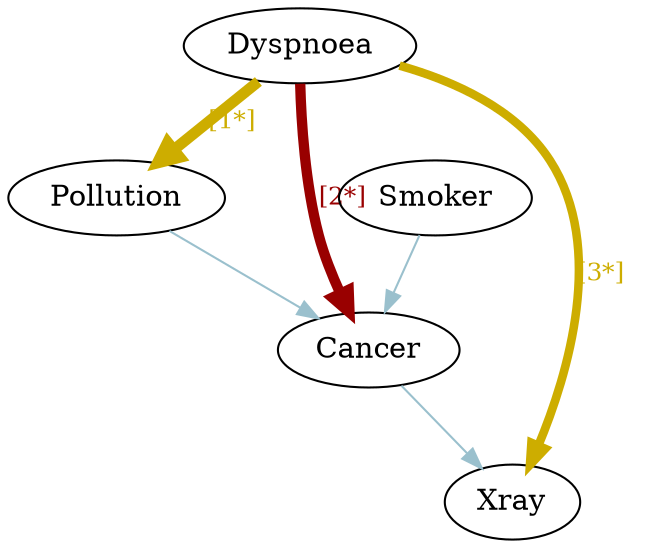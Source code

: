 // {'algorithm': 'HC', 'in': 'experiments/bn/cancer.dsc', 'N': 10, 'id': 'HC_N_1/cancer/N10', 'params': {'score': 'BIC'}, 'os': 'Windows v10.0.19041', 'cpu': 'Intel(R) Core(TM) i7-10510U CPU @ 1.80GHz', 'python': '3.8.2.final.0 (64 bit)', 'ram': 16, 'software_version': 3}
digraph {
	graph [dpi=300 splines=true start=42]
	Cancer [label=Cancer pos="1.329,1.406!"]
	Dyspnoea [label=Dyspnoea pos="0.676,0.250!"]
	Pollution [label=Pollution pos="0.621,2.562!"]
	Smoker [label=Smoker pos="2.051,2.562!"]
	Xray [label=Xray pos="1.996,0.250!"]
	Dyspnoea -> Pollution [label="[1*]  " color=gold3 fontcolor=gold3 fontsize=12 labelfloat=true penwidth=5.29]
	Dyspnoea -> Cancer [label="[2*]  " color="#990000" fontcolor="#990000" fontsize=12 labelfloat=true penwidth=4.97]
	Dyspnoea -> Xray [label="[3*]  " color=gold3 fontcolor=gold3 fontsize=12 labelfloat=true penwidth=4.11]
	Cancer -> Xray [color=lightblue3]
	Pollution -> Cancer [color=lightblue3]
	Smoker -> Cancer [color=lightblue3]
}
